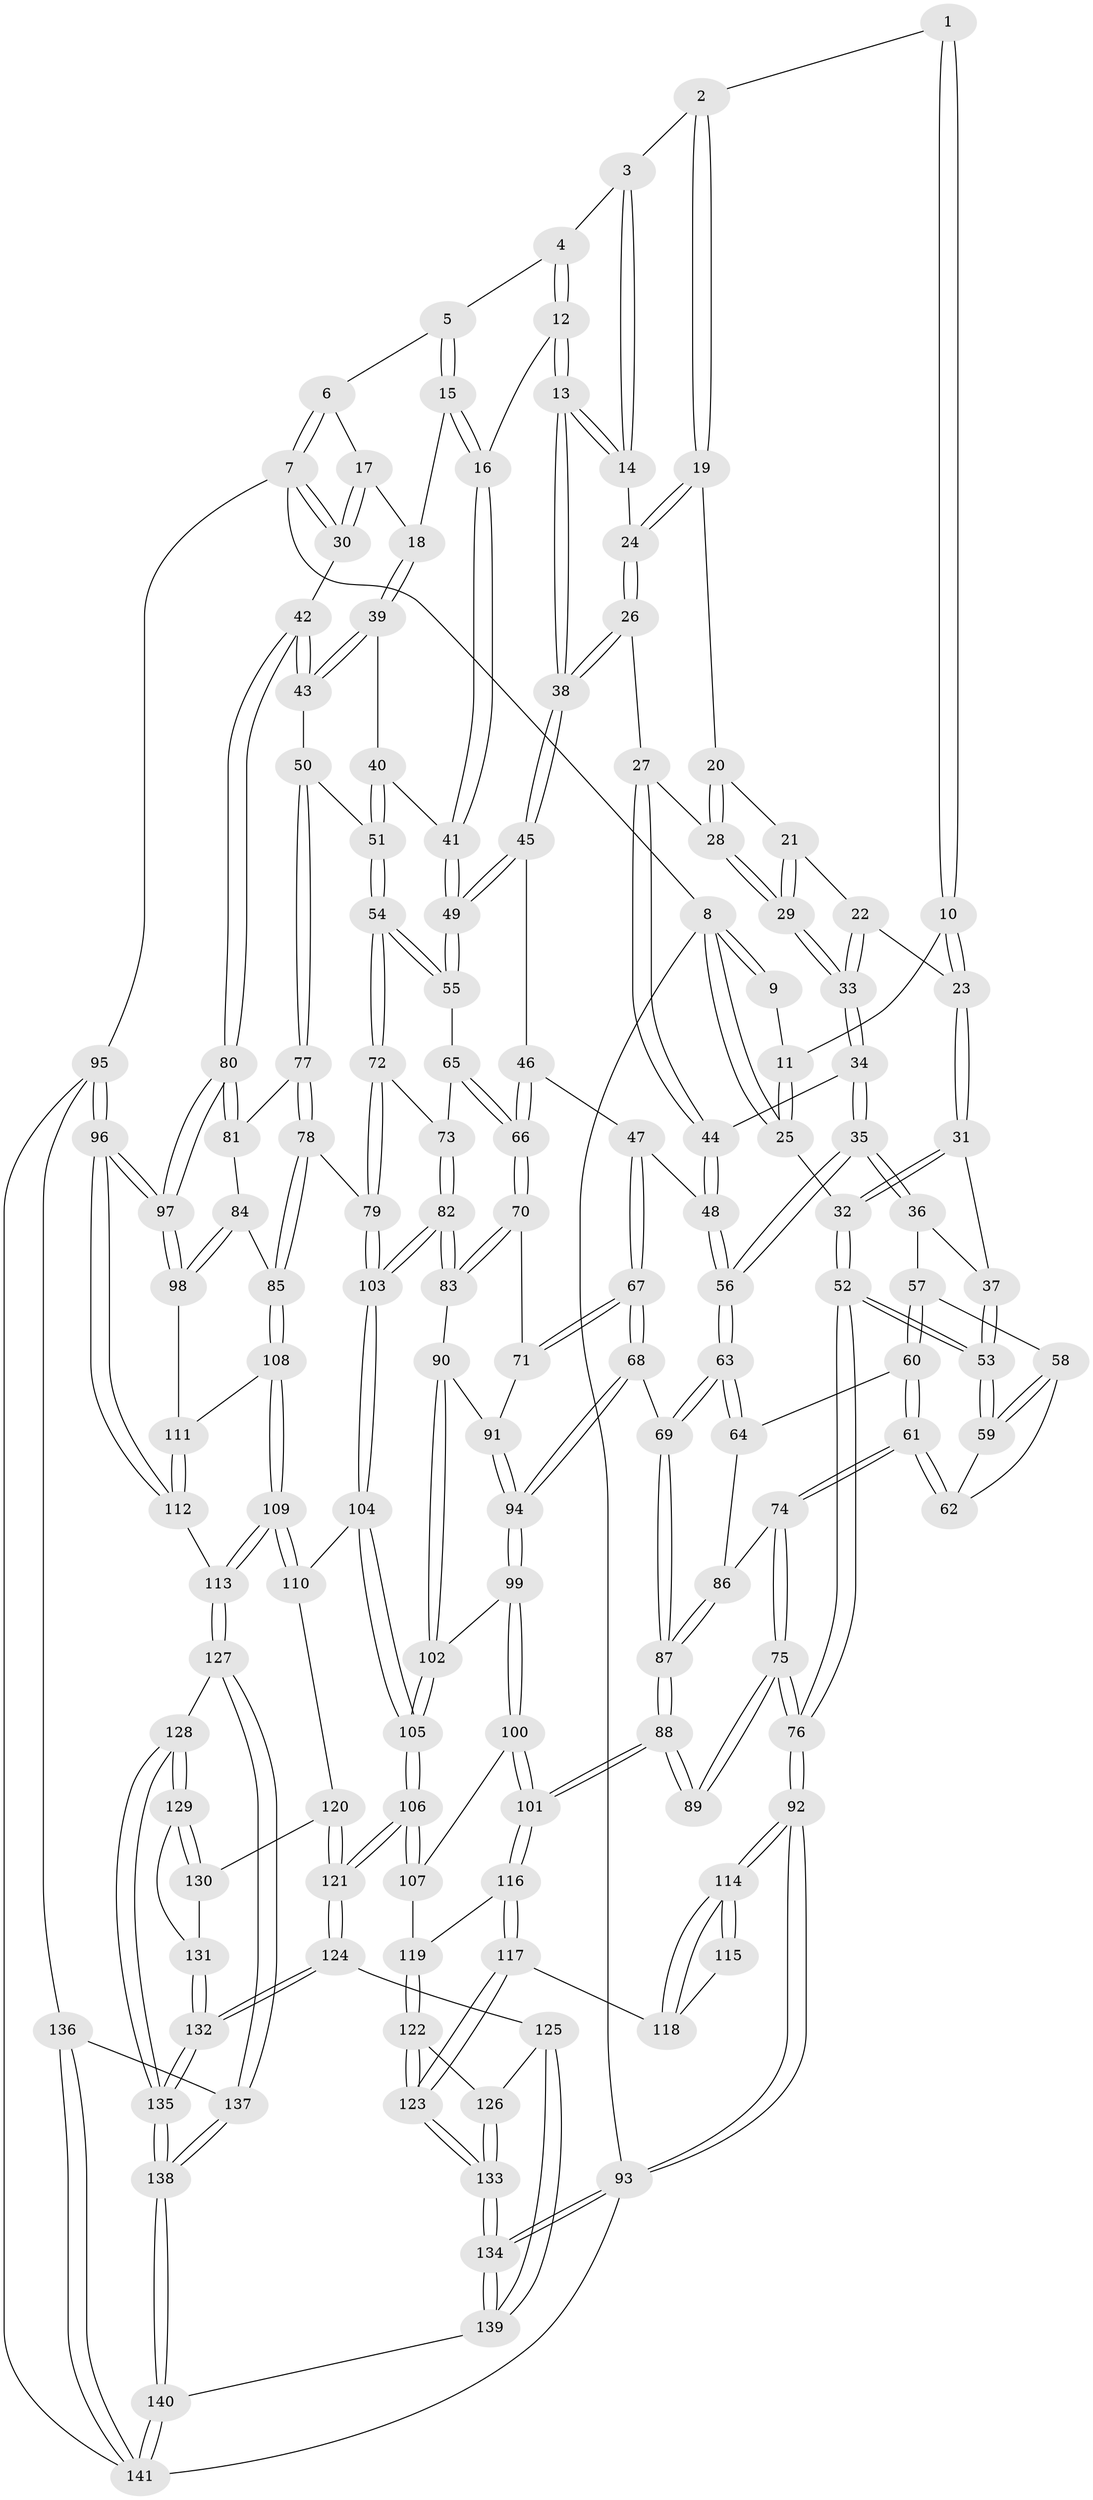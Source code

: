// coarse degree distribution, {3: 0.14285714285714285, 5: 0.3673469387755102, 4: 0.3469387755102041, 6: 0.1326530612244898, 2: 0.01020408163265306}
// Generated by graph-tools (version 1.1) at 2025/52/02/27/25 19:52:44]
// undirected, 141 vertices, 349 edges
graph export_dot {
graph [start="1"]
  node [color=gray90,style=filled];
  1 [pos="+0.034336660129725326+0"];
  2 [pos="+0.2877584788081794+0"];
  3 [pos="+0.5013735890751333+0"];
  4 [pos="+0.5403191423144614+0"];
  5 [pos="+0.8327917381512118+0"];
  6 [pos="+0.9612127665163674+0"];
  7 [pos="+1+0"];
  8 [pos="+0+0"];
  9 [pos="+0+0"];
  10 [pos="+0.07925434263452397+0.07406161922494968"];
  11 [pos="+0.03872148266147437+0.056782814497798186"];
  12 [pos="+0.5737734184925882+0.09193997987753107"];
  13 [pos="+0.49240563011525973+0.1582482927874646"];
  14 [pos="+0.4440756707444846+0.10448008035264338"];
  15 [pos="+0.7956520226055219+0.02750966847923602"];
  16 [pos="+0.6629684935332208+0.11528010805858183"];
  17 [pos="+0.9440024883481707+0.09475084048284027"];
  18 [pos="+0.8400541720984694+0.0981049056435384"];
  19 [pos="+0.272927800958261+0"];
  20 [pos="+0.2660230055917068+0"];
  21 [pos="+0.1562938922897085+0.05951797524459774"];
  22 [pos="+0.10233656376907505+0.088489173320309"];
  23 [pos="+0.09698861950309565+0.08938731172858369"];
  24 [pos="+0.34582609612884735+0.04470607377809342"];
  25 [pos="+0+0.08627095872989747"];
  26 [pos="+0.3218124039812675+0.14668666549821055"];
  27 [pos="+0.3107326177855501+0.15469114302818063"];
  28 [pos="+0.2535422086650991+0.14770506602180106"];
  29 [pos="+0.22528406166215395+0.16383532710470658"];
  30 [pos="+1+0.16116220430138326"];
  31 [pos="+0.07804929385700325+0.11967156472038935"];
  32 [pos="+0+0.17629144104544195"];
  33 [pos="+0.19472982504209568+0.22769247545480997"];
  34 [pos="+0.19403042689990352+0.2336062727792787"];
  35 [pos="+0.14739334311577346+0.27241748382663894"];
  36 [pos="+0.12297866616792795+0.2709904893069548"];
  37 [pos="+0.059319712171713994+0.23901526664597494"];
  38 [pos="+0.4774328635767806+0.21147809975250736"];
  39 [pos="+0.8441633097414392+0.16167107135041697"];
  40 [pos="+0.766716820500999+0.23763262595106097"];
  41 [pos="+0.6977239411577054+0.23940190304815098"];
  42 [pos="+1+0.24307860296420844"];
  43 [pos="+0.9711158410014658+0.2677454414200768"];
  44 [pos="+0.3085123062791504+0.26678149421047337"];
  45 [pos="+0.47717536756611045+0.22648904553486168"];
  46 [pos="+0.4630935680588594+0.24976808100557013"];
  47 [pos="+0.3461948117921898+0.2886011412927332"];
  48 [pos="+0.31921264855850706+0.2762051720937183"];
  49 [pos="+0.6593017473537849+0.285668159849957"];
  50 [pos="+0.8896162777095789+0.3362950221738388"];
  51 [pos="+0.8213866882048051+0.317321220270167"];
  52 [pos="+0+0.2673125967244797"];
  53 [pos="+0+0.26885306400728576"];
  54 [pos="+0.7370678611414345+0.3885622098837868"];
  55 [pos="+0.6601526679089949+0.3006937214096496"];
  56 [pos="+0.19616123167605298+0.3838793248677772"];
  57 [pos="+0.09520889579787571+0.32153095992073677"];
  58 [pos="+0.05292454951037507+0.34744650800225585"];
  59 [pos="+0+0.28407682053956335"];
  60 [pos="+0.08489361376953757+0.39724731209773745"];
  61 [pos="+0.05865463546374808+0.41495185981147426"];
  62 [pos="+0.044442465947022294+0.3828353293575653"];
  63 [pos="+0.19674401626906848+0.3891293338723861"];
  64 [pos="+0.11722507345764878+0.398594937801323"];
  65 [pos="+0.6210381070211063+0.3556037775015693"];
  66 [pos="+0.4922473580261005+0.37794595208905185"];
  67 [pos="+0.32883694690383863+0.42930784110766473"];
  68 [pos="+0.29569194499614687+0.4554226608530205"];
  69 [pos="+0.23327327987376845+0.4586746664993291"];
  70 [pos="+0.49140271847371514+0.3824333857427608"];
  71 [pos="+0.4034824956109592+0.43440193195661897"];
  72 [pos="+0.7447629655426798+0.47051762158571786"];
  73 [pos="+0.6220437783186116+0.38741020219675304"];
  74 [pos="+0.05549409258643892+0.4216130705008887"];
  75 [pos="+0+0.48297191971849723"];
  76 [pos="+0+0.4819518807164071"];
  77 [pos="+0.8886780422631535+0.34977031366267675"];
  78 [pos="+0.7613286199519618+0.5187499710489942"];
  79 [pos="+0.7563021452979055+0.5174604744425618"];
  80 [pos="+1+0.512104038038098"];
  81 [pos="+0.8988726218889715+0.3705729118074762"];
  82 [pos="+0.5825288945627254+0.4963704804774583"];
  83 [pos="+0.5473549161050549+0.4774247441862683"];
  84 [pos="+0.9406749916221406+0.48717605308918127"];
  85 [pos="+0.7823932807580818+0.5317346338607819"];
  86 [pos="+0.115385350077429+0.4516748769946077"];
  87 [pos="+0.1894691539549453+0.5122699145132391"];
  88 [pos="+0.15926813900395892+0.5687856736341631"];
  89 [pos="+0.12358760669977631+0.5688776060874594"];
  90 [pos="+0.45377593075825257+0.521346853547454"];
  91 [pos="+0.42746242686318703+0.4841896716420871"];
  92 [pos="+0+0.7369743829752393"];
  93 [pos="+0+1"];
  94 [pos="+0.3460462122261931+0.5459777048210767"];
  95 [pos="+1+0.9007073266609189"];
  96 [pos="+1+0.7104071470408487"];
  97 [pos="+1+0.5158970432656236"];
  98 [pos="+1+0.5210188092305772"];
  99 [pos="+0.35123762815500914+0.558037766114067"];
  100 [pos="+0.3406178723580594+0.5860626385784676"];
  101 [pos="+0.19422235313003638+0.6269107768801061"];
  102 [pos="+0.4398570342731424+0.5603642447124884"];
  103 [pos="+0.6393392920690905+0.5628450964012164"];
  104 [pos="+0.6320401975584353+0.5782155165231041"];
  105 [pos="+0.5066051996414862+0.6775181659588122"];
  106 [pos="+0.498251244816334+0.6956574789521387"];
  107 [pos="+0.35699651553405815+0.6389206814841197"];
  108 [pos="+0.7914322137588816+0.5482352501910667"];
  109 [pos="+0.8131016245728796+0.7597724097856356"];
  110 [pos="+0.7042990219895481+0.7271401185630793"];
  111 [pos="+0.915507023164298+0.6210373923626484"];
  112 [pos="+0.9182433490940688+0.7252695486297834"];
  113 [pos="+0.8347839918990028+0.7837664729841498"];
  114 [pos="+0+0.7160934104658236"];
  115 [pos="+0.11113867243981837+0.579796202944915"];
  116 [pos="+0.19966729068449474+0.6546745833161204"];
  117 [pos="+0.10959090424320185+0.7681770517280881"];
  118 [pos="+0.059372448131373955+0.7485819308878123"];
  119 [pos="+0.2807954607563262+0.7204104137286889"];
  120 [pos="+0.6548546385504802+0.764021041879078"];
  121 [pos="+0.49495353814313026+0.7355521631955402"];
  122 [pos="+0.28159652565986615+0.7222675068709881"];
  123 [pos="+0.15178440210074723+0.8752460557956754"];
  124 [pos="+0.47041116038130165+0.7904602531772358"];
  125 [pos="+0.4118521485096753+0.818657298140505"];
  126 [pos="+0.37288370772088847+0.8075988652507444"];
  127 [pos="+0.8347896004488483+0.7873753166560628"];
  128 [pos="+0.7265231898127923+0.8605970871183293"];
  129 [pos="+0.7193322988003829+0.8575611403200821"];
  130 [pos="+0.6550755783179092+0.771793772272093"];
  131 [pos="+0.6333870762078151+0.8456450952666152"];
  132 [pos="+0.5661795999456599+0.8873356322946081"];
  133 [pos="+0.15553759523265112+0.917448867469725"];
  134 [pos="+0.0591418025511946+1"];
  135 [pos="+0.6459766349711551+1"];
  136 [pos="+0.9233417979657901+0.8967089150792972"];
  137 [pos="+0.8618360581532254+0.8372429684401816"];
  138 [pos="+0.6465789433320878+1"];
  139 [pos="+0.3444653964927159+1"];
  140 [pos="+0.6451658172589968+1"];
  141 [pos="+0.7953949258268785+1"];
  1 -- 2;
  1 -- 10;
  1 -- 10;
  2 -- 3;
  2 -- 19;
  2 -- 19;
  3 -- 4;
  3 -- 14;
  3 -- 14;
  4 -- 5;
  4 -- 12;
  4 -- 12;
  5 -- 6;
  5 -- 15;
  5 -- 15;
  6 -- 7;
  6 -- 7;
  6 -- 17;
  7 -- 8;
  7 -- 30;
  7 -- 30;
  7 -- 95;
  8 -- 9;
  8 -- 9;
  8 -- 25;
  8 -- 25;
  8 -- 93;
  9 -- 11;
  10 -- 11;
  10 -- 23;
  10 -- 23;
  11 -- 25;
  11 -- 25;
  12 -- 13;
  12 -- 13;
  12 -- 16;
  13 -- 14;
  13 -- 14;
  13 -- 38;
  13 -- 38;
  14 -- 24;
  15 -- 16;
  15 -- 16;
  15 -- 18;
  16 -- 41;
  16 -- 41;
  17 -- 18;
  17 -- 30;
  17 -- 30;
  18 -- 39;
  18 -- 39;
  19 -- 20;
  19 -- 24;
  19 -- 24;
  20 -- 21;
  20 -- 28;
  20 -- 28;
  21 -- 22;
  21 -- 29;
  21 -- 29;
  22 -- 23;
  22 -- 33;
  22 -- 33;
  23 -- 31;
  23 -- 31;
  24 -- 26;
  24 -- 26;
  25 -- 32;
  26 -- 27;
  26 -- 38;
  26 -- 38;
  27 -- 28;
  27 -- 44;
  27 -- 44;
  28 -- 29;
  28 -- 29;
  29 -- 33;
  29 -- 33;
  30 -- 42;
  31 -- 32;
  31 -- 32;
  31 -- 37;
  32 -- 52;
  32 -- 52;
  33 -- 34;
  33 -- 34;
  34 -- 35;
  34 -- 35;
  34 -- 44;
  35 -- 36;
  35 -- 36;
  35 -- 56;
  35 -- 56;
  36 -- 37;
  36 -- 57;
  37 -- 53;
  37 -- 53;
  38 -- 45;
  38 -- 45;
  39 -- 40;
  39 -- 43;
  39 -- 43;
  40 -- 41;
  40 -- 51;
  40 -- 51;
  41 -- 49;
  41 -- 49;
  42 -- 43;
  42 -- 43;
  42 -- 80;
  42 -- 80;
  43 -- 50;
  44 -- 48;
  44 -- 48;
  45 -- 46;
  45 -- 49;
  45 -- 49;
  46 -- 47;
  46 -- 66;
  46 -- 66;
  47 -- 48;
  47 -- 67;
  47 -- 67;
  48 -- 56;
  48 -- 56;
  49 -- 55;
  49 -- 55;
  50 -- 51;
  50 -- 77;
  50 -- 77;
  51 -- 54;
  51 -- 54;
  52 -- 53;
  52 -- 53;
  52 -- 76;
  52 -- 76;
  53 -- 59;
  53 -- 59;
  54 -- 55;
  54 -- 55;
  54 -- 72;
  54 -- 72;
  55 -- 65;
  56 -- 63;
  56 -- 63;
  57 -- 58;
  57 -- 60;
  57 -- 60;
  58 -- 59;
  58 -- 59;
  58 -- 62;
  59 -- 62;
  60 -- 61;
  60 -- 61;
  60 -- 64;
  61 -- 62;
  61 -- 62;
  61 -- 74;
  61 -- 74;
  63 -- 64;
  63 -- 64;
  63 -- 69;
  63 -- 69;
  64 -- 86;
  65 -- 66;
  65 -- 66;
  65 -- 73;
  66 -- 70;
  66 -- 70;
  67 -- 68;
  67 -- 68;
  67 -- 71;
  67 -- 71;
  68 -- 69;
  68 -- 94;
  68 -- 94;
  69 -- 87;
  69 -- 87;
  70 -- 71;
  70 -- 83;
  70 -- 83;
  71 -- 91;
  72 -- 73;
  72 -- 79;
  72 -- 79;
  73 -- 82;
  73 -- 82;
  74 -- 75;
  74 -- 75;
  74 -- 86;
  75 -- 76;
  75 -- 76;
  75 -- 89;
  75 -- 89;
  76 -- 92;
  76 -- 92;
  77 -- 78;
  77 -- 78;
  77 -- 81;
  78 -- 79;
  78 -- 85;
  78 -- 85;
  79 -- 103;
  79 -- 103;
  80 -- 81;
  80 -- 81;
  80 -- 97;
  80 -- 97;
  81 -- 84;
  82 -- 83;
  82 -- 83;
  82 -- 103;
  82 -- 103;
  83 -- 90;
  84 -- 85;
  84 -- 98;
  84 -- 98;
  85 -- 108;
  85 -- 108;
  86 -- 87;
  86 -- 87;
  87 -- 88;
  87 -- 88;
  88 -- 89;
  88 -- 89;
  88 -- 101;
  88 -- 101;
  90 -- 91;
  90 -- 102;
  90 -- 102;
  91 -- 94;
  91 -- 94;
  92 -- 93;
  92 -- 93;
  92 -- 114;
  92 -- 114;
  93 -- 134;
  93 -- 134;
  93 -- 141;
  94 -- 99;
  94 -- 99;
  95 -- 96;
  95 -- 96;
  95 -- 136;
  95 -- 141;
  96 -- 97;
  96 -- 97;
  96 -- 112;
  96 -- 112;
  97 -- 98;
  97 -- 98;
  98 -- 111;
  99 -- 100;
  99 -- 100;
  99 -- 102;
  100 -- 101;
  100 -- 101;
  100 -- 107;
  101 -- 116;
  101 -- 116;
  102 -- 105;
  102 -- 105;
  103 -- 104;
  103 -- 104;
  104 -- 105;
  104 -- 105;
  104 -- 110;
  105 -- 106;
  105 -- 106;
  106 -- 107;
  106 -- 107;
  106 -- 121;
  106 -- 121;
  107 -- 119;
  108 -- 109;
  108 -- 109;
  108 -- 111;
  109 -- 110;
  109 -- 110;
  109 -- 113;
  109 -- 113;
  110 -- 120;
  111 -- 112;
  111 -- 112;
  112 -- 113;
  113 -- 127;
  113 -- 127;
  114 -- 115;
  114 -- 115;
  114 -- 118;
  114 -- 118;
  115 -- 118;
  116 -- 117;
  116 -- 117;
  116 -- 119;
  117 -- 118;
  117 -- 123;
  117 -- 123;
  119 -- 122;
  119 -- 122;
  120 -- 121;
  120 -- 121;
  120 -- 130;
  121 -- 124;
  121 -- 124;
  122 -- 123;
  122 -- 123;
  122 -- 126;
  123 -- 133;
  123 -- 133;
  124 -- 125;
  124 -- 132;
  124 -- 132;
  125 -- 126;
  125 -- 139;
  125 -- 139;
  126 -- 133;
  126 -- 133;
  127 -- 128;
  127 -- 137;
  127 -- 137;
  128 -- 129;
  128 -- 129;
  128 -- 135;
  128 -- 135;
  129 -- 130;
  129 -- 130;
  129 -- 131;
  130 -- 131;
  131 -- 132;
  131 -- 132;
  132 -- 135;
  132 -- 135;
  133 -- 134;
  133 -- 134;
  134 -- 139;
  134 -- 139;
  135 -- 138;
  135 -- 138;
  136 -- 137;
  136 -- 141;
  136 -- 141;
  137 -- 138;
  137 -- 138;
  138 -- 140;
  138 -- 140;
  139 -- 140;
  140 -- 141;
  140 -- 141;
}
